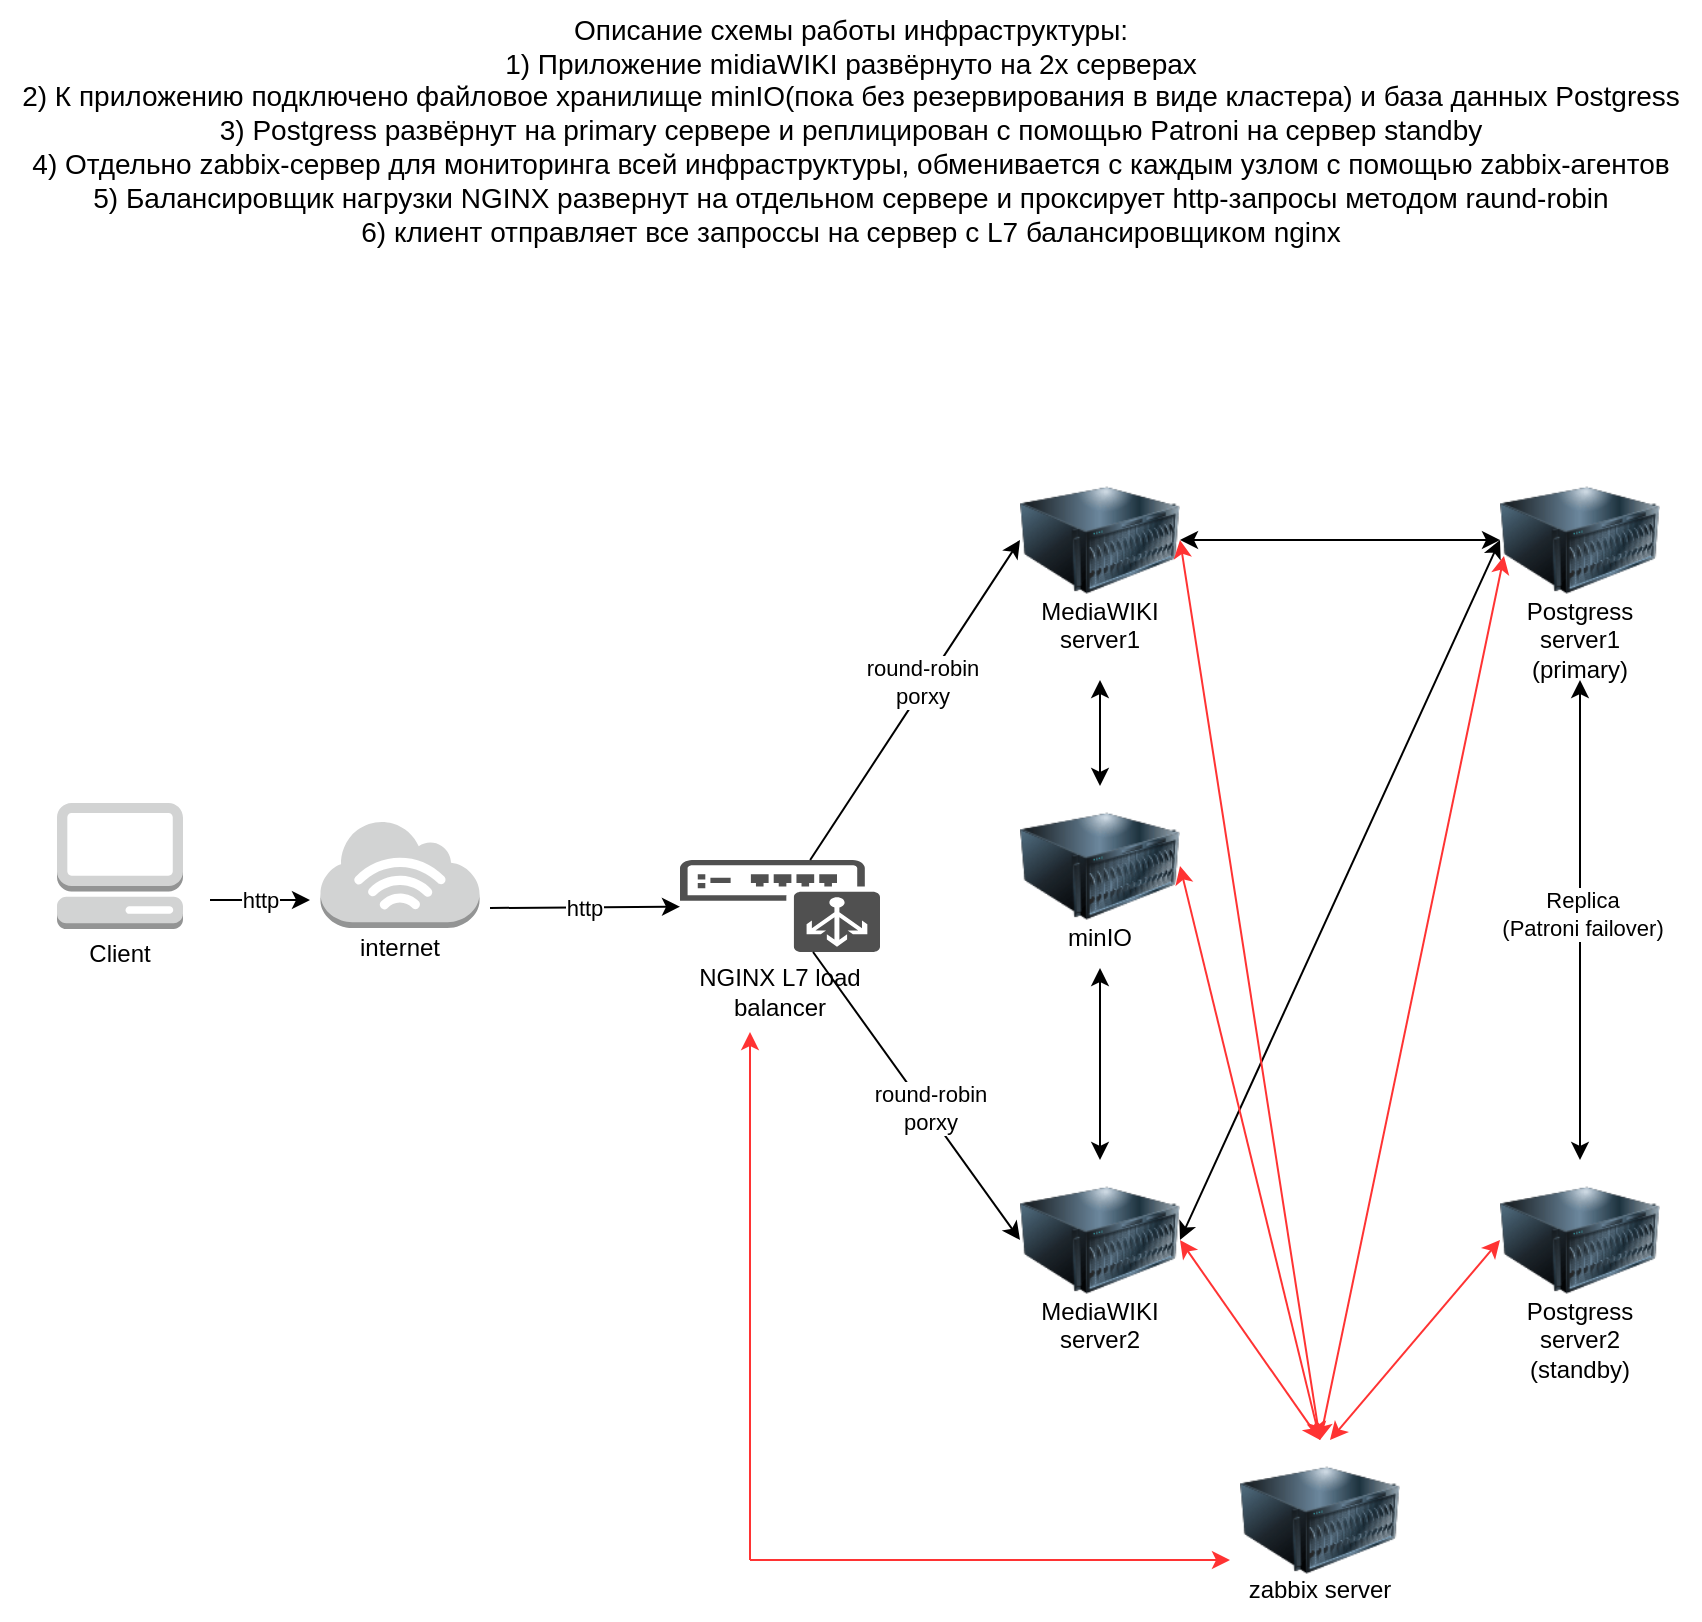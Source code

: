 <mxfile version="25.0.3">
  <diagram name="Page-1" id="7qHimAvfUeKamW3vZAAf">
    <mxGraphModel dx="1912" dy="995" grid="1" gridSize="10" guides="1" tooltips="1" connect="1" arrows="1" fold="1" page="1" pageScale="1" pageWidth="850" pageHeight="1100" math="0" shadow="0">
      <root>
        <mxCell id="0" />
        <mxCell id="1" parent="0" />
        <mxCell id="t03cyn1CKyg57zqmeGDH-1" value="" style="image;html=1;image=img/lib/clip_art/computers/Server_128x128.png" vertex="1" parent="1">
          <mxGeometry x="510" y="320" width="80" height="80" as="geometry" />
        </mxCell>
        <mxCell id="t03cyn1CKyg57zqmeGDH-2" value="" style="image;html=1;image=img/lib/clip_art/computers/Server_128x128.png" vertex="1" parent="1">
          <mxGeometry x="510" y="670" width="80" height="80" as="geometry" />
        </mxCell>
        <mxCell id="t03cyn1CKyg57zqmeGDH-3" value="" style="image;html=1;image=img/lib/clip_art/computers/Server_128x128.png" vertex="1" parent="1">
          <mxGeometry x="750" y="320" width="80" height="80" as="geometry" />
        </mxCell>
        <mxCell id="t03cyn1CKyg57zqmeGDH-4" value="" style="image;html=1;image=img/lib/clip_art/computers/Server_128x128.png" vertex="1" parent="1">
          <mxGeometry x="750" y="670" width="80" height="80" as="geometry" />
        </mxCell>
        <mxCell id="t03cyn1CKyg57zqmeGDH-5" value="" style="outlineConnect=0;dashed=0;verticalLabelPosition=bottom;verticalAlign=top;align=center;html=1;shape=mxgraph.aws3.management_console;fillColor=#D2D3D3;gradientColor=none;" vertex="1" parent="1">
          <mxGeometry x="28.5" y="491.5" width="63" height="63" as="geometry" />
        </mxCell>
        <mxCell id="t03cyn1CKyg57zqmeGDH-6" value="" style="image;html=1;image=img/lib/clip_art/computers/Server_128x128.png" vertex="1" parent="1">
          <mxGeometry x="620" y="810" width="80" height="80" as="geometry" />
        </mxCell>
        <mxCell id="t03cyn1CKyg57zqmeGDH-11" value="MediaWIKI server1&lt;div&gt;&lt;br&gt;&lt;/div&gt;" style="text;strokeColor=none;align=center;fillColor=none;html=1;verticalAlign=middle;whiteSpace=wrap;rounded=0;" vertex="1" parent="1">
          <mxGeometry x="505" y="390" width="90" height="40" as="geometry" />
        </mxCell>
        <mxCell id="t03cyn1CKyg57zqmeGDH-14" value="MediaWIKI server2&lt;div&gt;&lt;br&gt;&lt;/div&gt;" style="text;strokeColor=none;align=center;fillColor=none;html=1;verticalAlign=middle;whiteSpace=wrap;rounded=0;" vertex="1" parent="1">
          <mxGeometry x="505" y="740" width="90" height="40" as="geometry" />
        </mxCell>
        <mxCell id="t03cyn1CKyg57zqmeGDH-15" value="Postgress server1&lt;div&gt;(primary)&lt;/div&gt;" style="text;strokeColor=none;align=center;fillColor=none;html=1;verticalAlign=middle;whiteSpace=wrap;rounded=0;" vertex="1" parent="1">
          <mxGeometry x="745" y="390" width="90" height="40" as="geometry" />
        </mxCell>
        <mxCell id="t03cyn1CKyg57zqmeGDH-16" value="Postgress server2&lt;br&gt;(standby)" style="text;strokeColor=none;align=center;fillColor=none;html=1;verticalAlign=middle;whiteSpace=wrap;rounded=0;" vertex="1" parent="1">
          <mxGeometry x="745" y="740" width="90" height="40" as="geometry" />
        </mxCell>
        <mxCell id="t03cyn1CKyg57zqmeGDH-18" value="" style="sketch=0;pointerEvents=1;shadow=0;dashed=0;html=1;strokeColor=none;fillColor=#505050;labelPosition=center;verticalLabelPosition=bottom;verticalAlign=top;outlineConnect=0;align=center;shape=mxgraph.office.devices.load_balancer;" vertex="1" parent="1">
          <mxGeometry x="340" y="520" width="100" height="46" as="geometry" />
        </mxCell>
        <mxCell id="t03cyn1CKyg57zqmeGDH-19" value="&lt;div&gt;NGINX L7 load balancer&lt;/div&gt;" style="text;strokeColor=none;align=center;fillColor=none;html=1;verticalAlign=middle;whiteSpace=wrap;rounded=0;" vertex="1" parent="1">
          <mxGeometry x="345" y="566" width="90" height="40" as="geometry" />
        </mxCell>
        <mxCell id="t03cyn1CKyg57zqmeGDH-20" value="&lt;div&gt;Client&lt;/div&gt;&lt;div&gt;&lt;br&gt;&lt;/div&gt;" style="text;strokeColor=none;align=center;fillColor=none;html=1;verticalAlign=middle;whiteSpace=wrap;rounded=0;" vertex="1" parent="1">
          <mxGeometry x="15" y="554" width="90" height="40" as="geometry" />
        </mxCell>
        <mxCell id="t03cyn1CKyg57zqmeGDH-21" value="" style="outlineConnect=0;dashed=0;verticalLabelPosition=bottom;verticalAlign=top;align=center;html=1;shape=mxgraph.aws3.internet_3;fillColor=#D2D3D3;gradientColor=none;" vertex="1" parent="1">
          <mxGeometry x="160.25" y="500" width="79.5" height="54" as="geometry" />
        </mxCell>
        <mxCell id="t03cyn1CKyg57zqmeGDH-22" value="&lt;div&gt;internet&lt;/div&gt;" style="text;strokeColor=none;align=center;fillColor=none;html=1;verticalAlign=middle;whiteSpace=wrap;rounded=0;" vertex="1" parent="1">
          <mxGeometry x="155" y="544" width="90" height="40" as="geometry" />
        </mxCell>
        <mxCell id="t03cyn1CKyg57zqmeGDH-23" value="zabbix server" style="text;strokeColor=none;align=center;fillColor=none;html=1;verticalAlign=middle;whiteSpace=wrap;rounded=0;" vertex="1" parent="1">
          <mxGeometry x="615" y="870" width="90" height="30" as="geometry" />
        </mxCell>
        <mxCell id="t03cyn1CKyg57zqmeGDH-26" value="http" style="endArrow=classic;html=1;rounded=0;" edge="1" parent="1">
          <mxGeometry width="50" height="50" relative="1" as="geometry">
            <mxPoint x="105" y="540" as="sourcePoint" />
            <mxPoint x="155" y="540" as="targetPoint" />
          </mxGeometry>
        </mxCell>
        <mxCell id="t03cyn1CKyg57zqmeGDH-27" value="http" style="endArrow=classic;html=1;rounded=0;exitX=1;exitY=0;exitDx=0;exitDy=0;" edge="1" parent="1" source="t03cyn1CKyg57zqmeGDH-22" target="t03cyn1CKyg57zqmeGDH-18">
          <mxGeometry width="50" height="50" relative="1" as="geometry">
            <mxPoint x="115" y="550" as="sourcePoint" />
            <mxPoint x="165" y="550" as="targetPoint" />
          </mxGeometry>
        </mxCell>
        <mxCell id="t03cyn1CKyg57zqmeGDH-28" value="" style="endArrow=classic;html=1;rounded=0;entryX=0;entryY=0.5;entryDx=0;entryDy=0;" edge="1" parent="1" source="t03cyn1CKyg57zqmeGDH-18" target="t03cyn1CKyg57zqmeGDH-1">
          <mxGeometry width="50" height="50" relative="1" as="geometry">
            <mxPoint x="415" y="700" as="sourcePoint" />
            <mxPoint x="465" y="650" as="targetPoint" />
          </mxGeometry>
        </mxCell>
        <mxCell id="t03cyn1CKyg57zqmeGDH-29" value="round-robin&lt;br&gt;porxy" style="edgeLabel;html=1;align=center;verticalAlign=middle;resizable=0;points=[];" vertex="1" connectable="0" parent="t03cyn1CKyg57zqmeGDH-28">
          <mxGeometry x="0.1" y="2" relative="1" as="geometry">
            <mxPoint as="offset" />
          </mxGeometry>
        </mxCell>
        <mxCell id="t03cyn1CKyg57zqmeGDH-30" value="" style="endArrow=classic;html=1;rounded=0;entryX=0;entryY=0.5;entryDx=0;entryDy=0;" edge="1" parent="1" source="t03cyn1CKyg57zqmeGDH-18" target="t03cyn1CKyg57zqmeGDH-2">
          <mxGeometry width="50" height="50" relative="1" as="geometry">
            <mxPoint x="432" y="530" as="sourcePoint" />
            <mxPoint x="515" y="470" as="targetPoint" />
          </mxGeometry>
        </mxCell>
        <mxCell id="t03cyn1CKyg57zqmeGDH-31" value="round-robin&lt;br&gt;porxy" style="edgeLabel;html=1;align=center;verticalAlign=middle;resizable=0;points=[];" vertex="1" connectable="0" parent="t03cyn1CKyg57zqmeGDH-30">
          <mxGeometry x="0.1" y="2" relative="1" as="geometry">
            <mxPoint as="offset" />
          </mxGeometry>
        </mxCell>
        <mxCell id="t03cyn1CKyg57zqmeGDH-32" value="" style="endArrow=classic;startArrow=classic;html=1;rounded=0;entryX=0.5;entryY=1;entryDx=0;entryDy=0;" edge="1" parent="1" source="t03cyn1CKyg57zqmeGDH-4" target="t03cyn1CKyg57zqmeGDH-15">
          <mxGeometry width="50" height="50" relative="1" as="geometry">
            <mxPoint x="415" y="700" as="sourcePoint" />
            <mxPoint x="465" y="650" as="targetPoint" />
          </mxGeometry>
        </mxCell>
        <mxCell id="t03cyn1CKyg57zqmeGDH-33" value="Replica&lt;br&gt;(Patroni failover)" style="edgeLabel;html=1;align=center;verticalAlign=middle;resizable=0;points=[];" vertex="1" connectable="0" parent="t03cyn1CKyg57zqmeGDH-32">
          <mxGeometry x="0.025" y="-1" relative="1" as="geometry">
            <mxPoint as="offset" />
          </mxGeometry>
        </mxCell>
        <mxCell id="t03cyn1CKyg57zqmeGDH-34" value="" style="endArrow=classic;startArrow=classic;html=1;rounded=0;exitX=1;exitY=0.5;exitDx=0;exitDy=0;entryX=0;entryY=0.5;entryDx=0;entryDy=0;" edge="1" parent="1" source="t03cyn1CKyg57zqmeGDH-2" target="t03cyn1CKyg57zqmeGDH-3">
          <mxGeometry width="50" height="50" relative="1" as="geometry">
            <mxPoint x="415" y="700" as="sourcePoint" />
            <mxPoint x="465" y="650" as="targetPoint" />
          </mxGeometry>
        </mxCell>
        <mxCell id="t03cyn1CKyg57zqmeGDH-35" value="" style="endArrow=classic;startArrow=classic;html=1;rounded=0;exitX=1;exitY=0.5;exitDx=0;exitDy=0;entryX=0;entryY=0.5;entryDx=0;entryDy=0;" edge="1" parent="1" source="t03cyn1CKyg57zqmeGDH-1" target="t03cyn1CKyg57zqmeGDH-3">
          <mxGeometry width="50" height="50" relative="1" as="geometry">
            <mxPoint x="600" y="720" as="sourcePoint" />
            <mxPoint x="760" y="410" as="targetPoint" />
          </mxGeometry>
        </mxCell>
        <mxCell id="t03cyn1CKyg57zqmeGDH-37" value="" style="image;html=1;image=img/lib/clip_art/computers/Server_128x128.png" vertex="1" parent="1">
          <mxGeometry x="510" y="483" width="80" height="80" as="geometry" />
        </mxCell>
        <mxCell id="t03cyn1CKyg57zqmeGDH-38" value="minIO" style="text;strokeColor=none;align=center;fillColor=none;html=1;verticalAlign=middle;whiteSpace=wrap;rounded=0;" vertex="1" parent="1">
          <mxGeometry x="505" y="544" width="90" height="30" as="geometry" />
        </mxCell>
        <mxCell id="t03cyn1CKyg57zqmeGDH-39" value="" style="endArrow=classic;startArrow=classic;html=1;rounded=0;exitX=0.5;exitY=1;exitDx=0;exitDy=0;entryX=0.5;entryY=0;entryDx=0;entryDy=0;" edge="1" parent="1" source="t03cyn1CKyg57zqmeGDH-11" target="t03cyn1CKyg57zqmeGDH-37">
          <mxGeometry width="50" height="50" relative="1" as="geometry">
            <mxPoint x="415" y="700" as="sourcePoint" />
            <mxPoint x="465" y="650" as="targetPoint" />
          </mxGeometry>
        </mxCell>
        <mxCell id="t03cyn1CKyg57zqmeGDH-40" value="" style="endArrow=classic;startArrow=classic;html=1;rounded=0;exitX=0.5;exitY=1;exitDx=0;exitDy=0;entryX=0.5;entryY=0;entryDx=0;entryDy=0;" edge="1" parent="1" source="t03cyn1CKyg57zqmeGDH-38" target="t03cyn1CKyg57zqmeGDH-2">
          <mxGeometry width="50" height="50" relative="1" as="geometry">
            <mxPoint x="560" y="440" as="sourcePoint" />
            <mxPoint x="560" y="493" as="targetPoint" />
          </mxGeometry>
        </mxCell>
        <mxCell id="t03cyn1CKyg57zqmeGDH-42" value="" style="endArrow=classic;startArrow=classic;html=1;rounded=0;exitX=0.5;exitY=0;exitDx=0;exitDy=0;entryX=0.025;entryY=0.6;entryDx=0;entryDy=0;entryPerimeter=0;strokeColor=#FF3333;" edge="1" parent="1" source="t03cyn1CKyg57zqmeGDH-6" target="t03cyn1CKyg57zqmeGDH-3">
          <mxGeometry width="50" height="50" relative="1" as="geometry">
            <mxPoint x="415" y="700" as="sourcePoint" />
            <mxPoint x="465" y="650" as="targetPoint" />
          </mxGeometry>
        </mxCell>
        <mxCell id="t03cyn1CKyg57zqmeGDH-43" value="" style="endArrow=classic;startArrow=classic;html=1;rounded=0;entryX=0;entryY=0.5;entryDx=0;entryDy=0;strokeColor=#FF3333;" edge="1" parent="1" target="t03cyn1CKyg57zqmeGDH-4">
          <mxGeometry width="50" height="50" relative="1" as="geometry">
            <mxPoint x="665" y="810" as="sourcePoint" />
            <mxPoint x="762" y="378" as="targetPoint" />
          </mxGeometry>
        </mxCell>
        <mxCell id="t03cyn1CKyg57zqmeGDH-44" value="" style="endArrow=classic;startArrow=classic;html=1;rounded=0;exitX=0.5;exitY=0;exitDx=0;exitDy=0;entryX=1;entryY=0.5;entryDx=0;entryDy=0;strokeColor=#FF3333;" edge="1" parent="1" source="t03cyn1CKyg57zqmeGDH-6" target="t03cyn1CKyg57zqmeGDH-37">
          <mxGeometry width="50" height="50" relative="1" as="geometry">
            <mxPoint x="720" y="830" as="sourcePoint" />
            <mxPoint x="772" y="388" as="targetPoint" />
          </mxGeometry>
        </mxCell>
        <mxCell id="t03cyn1CKyg57zqmeGDH-45" value="" style="endArrow=classic;startArrow=classic;html=1;rounded=0;exitX=0.5;exitY=0;exitDx=0;exitDy=0;entryX=1;entryY=0.5;entryDx=0;entryDy=0;strokeColor=#FF3333;" edge="1" parent="1" source="t03cyn1CKyg57zqmeGDH-6" target="t03cyn1CKyg57zqmeGDH-1">
          <mxGeometry width="50" height="50" relative="1" as="geometry">
            <mxPoint x="730" y="840" as="sourcePoint" />
            <mxPoint x="782" y="398" as="targetPoint" />
          </mxGeometry>
        </mxCell>
        <mxCell id="t03cyn1CKyg57zqmeGDH-46" value="" style="endArrow=classic;startArrow=classic;html=1;rounded=0;exitX=0.5;exitY=0;exitDx=0;exitDy=0;entryX=1;entryY=0.5;entryDx=0;entryDy=0;strokeColor=#FF3333;" edge="1" parent="1" source="t03cyn1CKyg57zqmeGDH-6" target="t03cyn1CKyg57zqmeGDH-2">
          <mxGeometry width="50" height="50" relative="1" as="geometry">
            <mxPoint x="740" y="850" as="sourcePoint" />
            <mxPoint x="792" y="408" as="targetPoint" />
          </mxGeometry>
        </mxCell>
        <mxCell id="t03cyn1CKyg57zqmeGDH-49" value="" style="endArrow=classic;html=1;rounded=0;entryX=0.5;entryY=1;entryDx=0;entryDy=0;strokeColor=#FF3333;" edge="1" parent="1">
          <mxGeometry width="50" height="50" relative="1" as="geometry">
            <mxPoint x="375" y="870" as="sourcePoint" />
            <mxPoint x="375.0" y="606" as="targetPoint" />
          </mxGeometry>
        </mxCell>
        <mxCell id="t03cyn1CKyg57zqmeGDH-50" value="" style="endArrow=classic;html=1;rounded=0;entryX=0;entryY=0;entryDx=0;entryDy=0;strokeColor=#FF3333;" edge="1" parent="1" target="t03cyn1CKyg57zqmeGDH-23">
          <mxGeometry width="50" height="50" relative="1" as="geometry">
            <mxPoint x="375" y="870" as="sourcePoint" />
            <mxPoint x="400" y="616" as="targetPoint" />
          </mxGeometry>
        </mxCell>
        <mxCell id="t03cyn1CKyg57zqmeGDH-52" value="&lt;font style=&quot;font-size: 14px;&quot;&gt;Описание схемы работы инфраструктуры:&lt;br&gt;1) Приложение midiaWIKI развёрнуто на 2х серверах&lt;/font&gt;&lt;div&gt;&lt;font style=&quot;font-size: 14px;&quot;&gt;2) К приложению подключено файловое хранилище minIO(пока без резервирования в виде кластера) и база данных Postgress&lt;br&gt;3) Postgress развёрнут на primary сервере и реплицирован с помощью Patroni на сервер standby&lt;br&gt;4) Отдельно zabbix-сервер для мониторинга всей инфраструктуры, обменивается с каждым узлом с помощью zabbix-агентов&lt;br&gt;5) Балансировщик нагрузки NGINX развернут на отдельном сервере и проксирует http-запросы методом raund-robin&lt;br&gt;6) клиент отправляет все запроссы на сервер с L7 балансировщиком nginx&lt;/font&gt;&lt;/div&gt;" style="text;html=1;align=center;verticalAlign=middle;resizable=0;points=[];autosize=1;strokeColor=none;fillColor=none;" vertex="1" parent="1">
          <mxGeometry y="90" width="850" height="130" as="geometry" />
        </mxCell>
      </root>
    </mxGraphModel>
  </diagram>
</mxfile>
